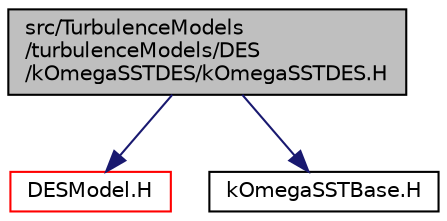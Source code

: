 digraph "src/TurbulenceModels/turbulenceModels/DES/kOmegaSSTDES/kOmegaSSTDES.H"
{
  bgcolor="transparent";
  edge [fontname="Helvetica",fontsize="10",labelfontname="Helvetica",labelfontsize="10"];
  node [fontname="Helvetica",fontsize="10",shape=record];
  Node1 [label="src/TurbulenceModels\l/turbulenceModels/DES\l/kOmegaSSTDES/kOmegaSSTDES.H",height=0.2,width=0.4,color="black", fillcolor="grey75", style="filled" fontcolor="black"];
  Node1 -> Node2 [color="midnightblue",fontsize="10",style="solid",fontname="Helvetica"];
  Node2 [label="DESModel.H",height=0.2,width=0.4,color="red",URL="$DESModel_8H.html"];
  Node1 -> Node3 [color="midnightblue",fontsize="10",style="solid",fontname="Helvetica"];
  Node3 [label="kOmegaSSTBase.H",height=0.2,width=0.4,color="black",URL="$kOmegaSSTBase_8H.html"];
}

